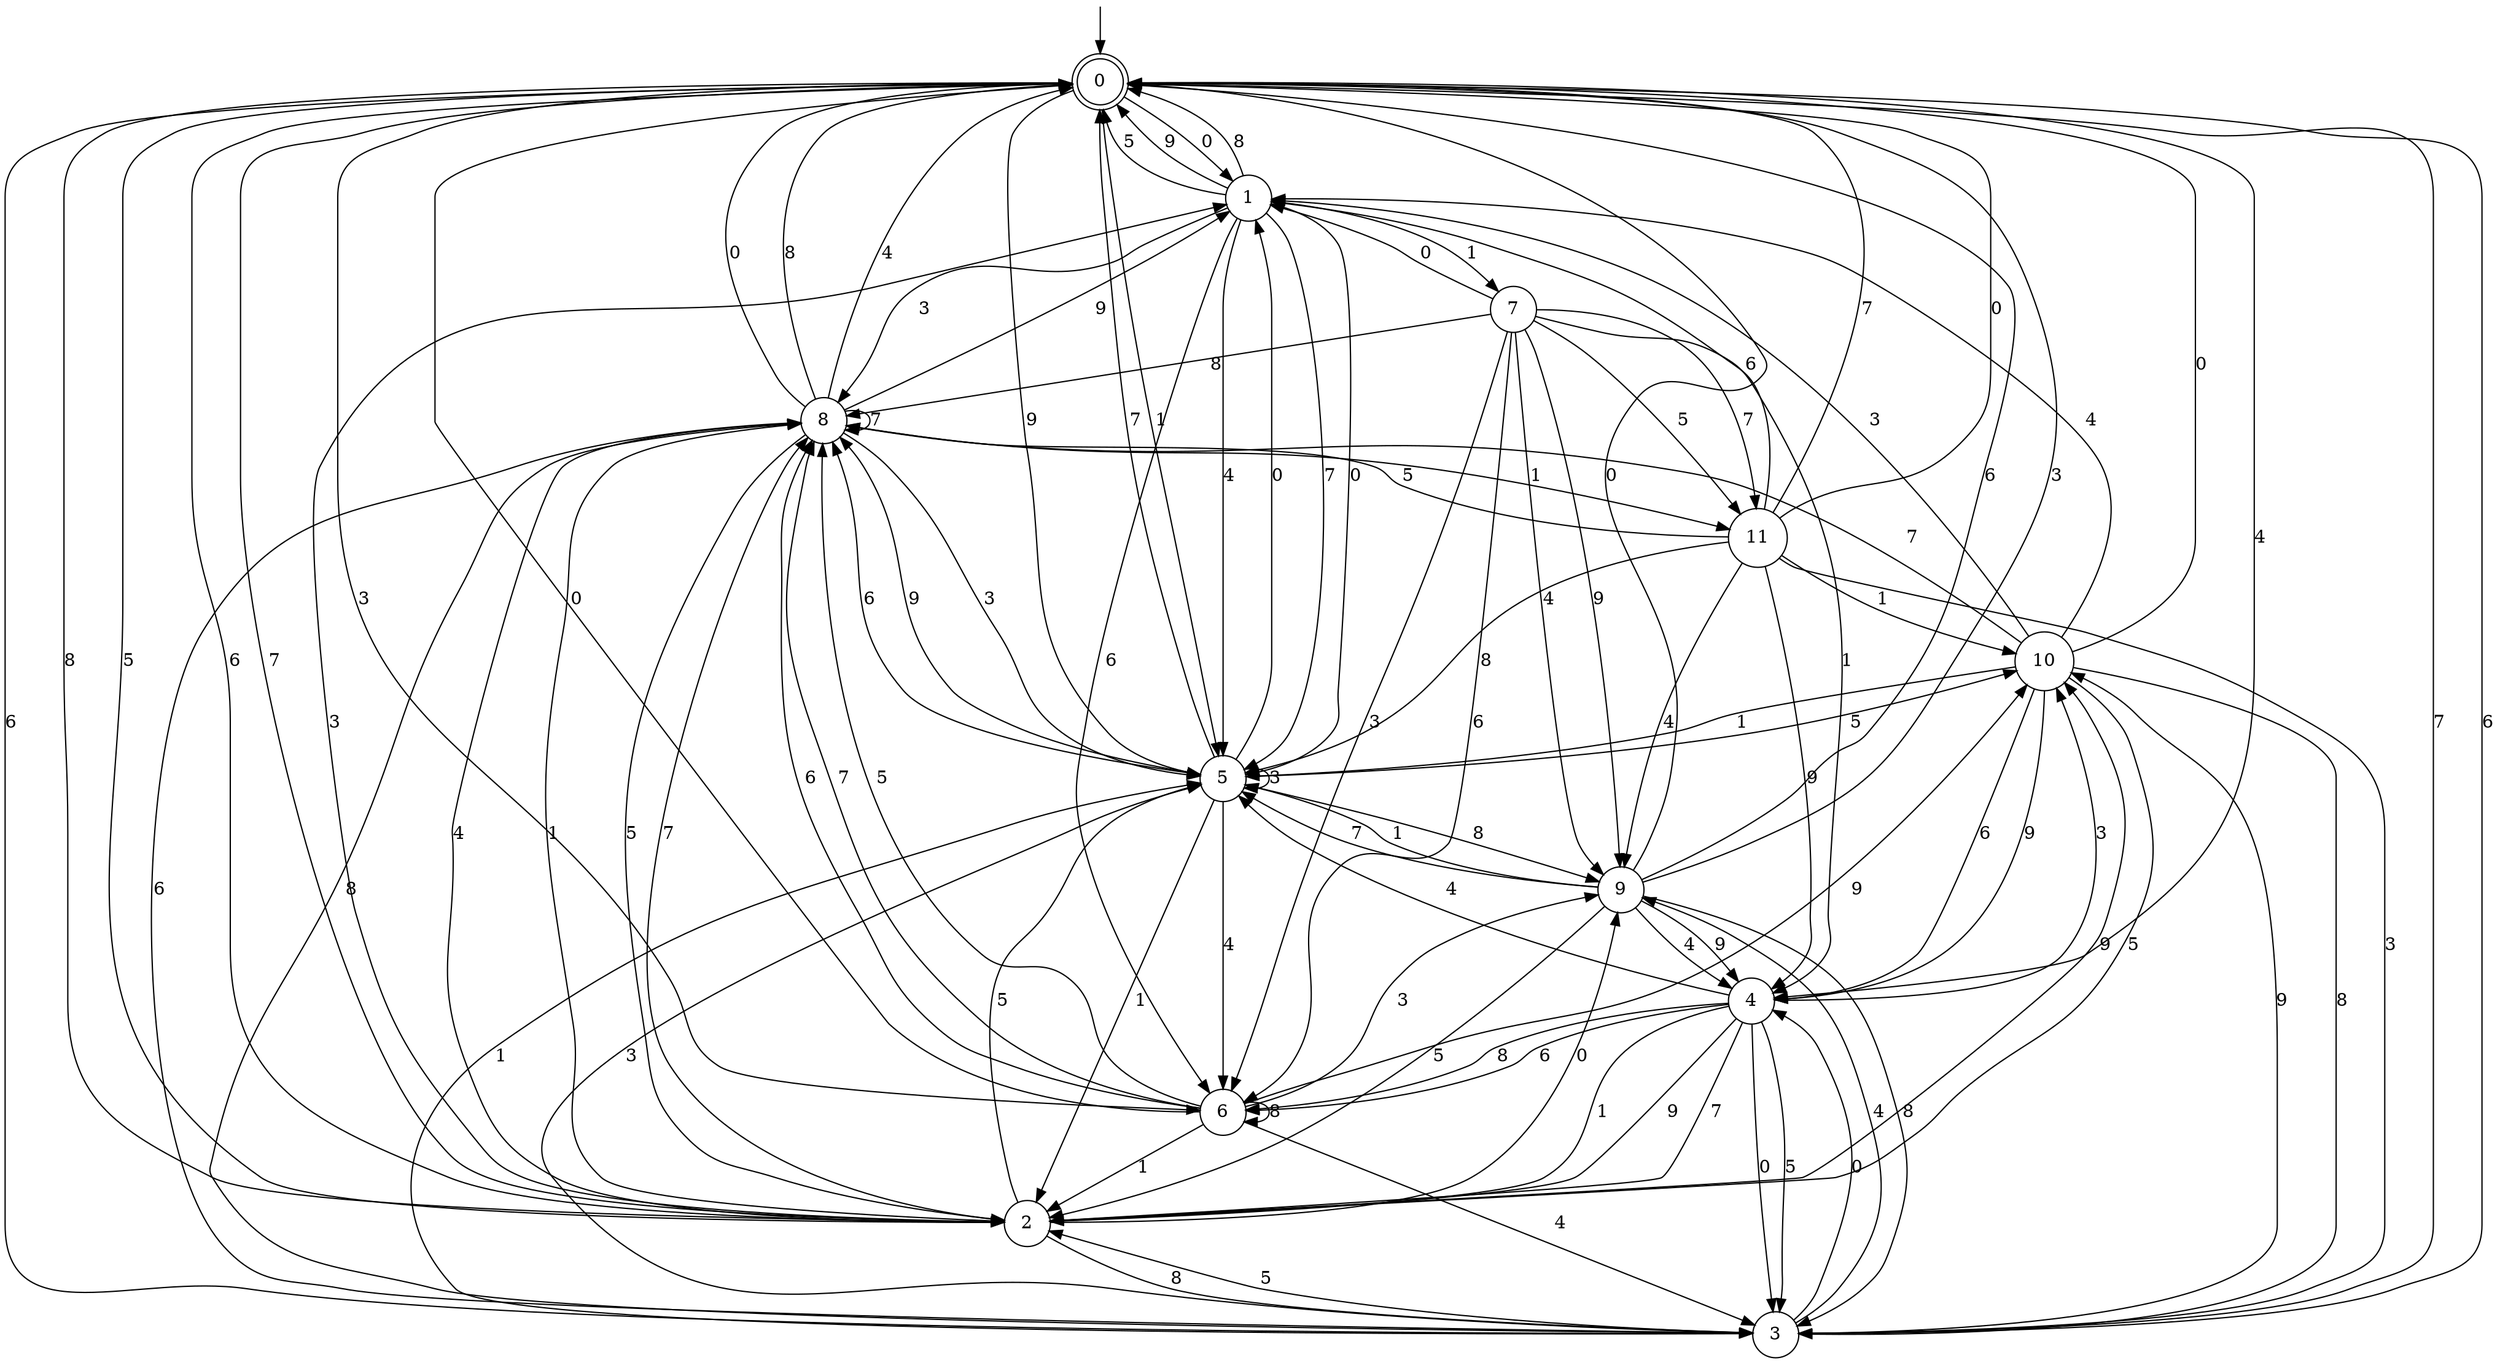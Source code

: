 digraph g {

	s0 [shape="doublecircle" label="0"];
	s1 [shape="circle" label="1"];
	s2 [shape="circle" label="2"];
	s3 [shape="circle" label="3"];
	s4 [shape="circle" label="4"];
	s5 [shape="circle" label="5"];
	s6 [shape="circle" label="6"];
	s7 [shape="circle" label="7"];
	s8 [shape="circle" label="8"];
	s9 [shape="circle" label="9"];
	s10 [shape="circle" label="10"];
	s11 [shape="circle" label="11"];
	s0 -> s1 [label="0"];
	s0 -> s2 [label="7"];
	s0 -> s2 [label="8"];
	s0 -> s3 [label="6"];
	s0 -> s4 [label="4"];
	s0 -> s2 [label="5"];
	s0 -> s5 [label="1"];
	s0 -> s6 [label="3"];
	s0 -> s5 [label="9"];
	s1 -> s5 [label="0"];
	s1 -> s5 [label="7"];
	s1 -> s0 [label="8"];
	s1 -> s6 [label="6"];
	s1 -> s5 [label="4"];
	s1 -> s0 [label="5"];
	s1 -> s7 [label="1"];
	s1 -> s8 [label="3"];
	s1 -> s0 [label="9"];
	s2 -> s9 [label="0"];
	s2 -> s8 [label="7"];
	s2 -> s3 [label="8"];
	s2 -> s0 [label="6"];
	s2 -> s8 [label="4"];
	s2 -> s5 [label="5"];
	s2 -> s8 [label="1"];
	s2 -> s1 [label="3"];
	s2 -> s10 [label="9"];
	s3 -> s4 [label="0"];
	s3 -> s0 [label="7"];
	s3 -> s8 [label="8"];
	s3 -> s0 [label="6"];
	s3 -> s9 [label="4"];
	s3 -> s2 [label="5"];
	s3 -> s5 [label="1"];
	s3 -> s5 [label="3"];
	s3 -> s10 [label="9"];
	s4 -> s3 [label="0"];
	s4 -> s2 [label="7"];
	s4 -> s6 [label="8"];
	s4 -> s6 [label="6"];
	s4 -> s5 [label="4"];
	s4 -> s3 [label="5"];
	s4 -> s2 [label="1"];
	s4 -> s10 [label="3"];
	s4 -> s2 [label="9"];
	s5 -> s1 [label="0"];
	s5 -> s0 [label="7"];
	s5 -> s9 [label="8"];
	s5 -> s8 [label="6"];
	s5 -> s6 [label="4"];
	s5 -> s10 [label="5"];
	s5 -> s2 [label="1"];
	s5 -> s5 [label="3"];
	s5 -> s8 [label="9"];
	s6 -> s0 [label="0"];
	s6 -> s8 [label="7"];
	s6 -> s6 [label="8"];
	s6 -> s8 [label="6"];
	s6 -> s3 [label="4"];
	s6 -> s8 [label="5"];
	s6 -> s2 [label="1"];
	s6 -> s9 [label="3"];
	s6 -> s10 [label="9"];
	s7 -> s1 [label="0"];
	s7 -> s11 [label="7"];
	s7 -> s8 [label="8"];
	s7 -> s6 [label="6"];
	s7 -> s9 [label="4"];
	s7 -> s11 [label="5"];
	s7 -> s4 [label="1"];
	s7 -> s6 [label="3"];
	s7 -> s9 [label="9"];
	s8 -> s0 [label="0"];
	s8 -> s8 [label="7"];
	s8 -> s0 [label="8"];
	s8 -> s3 [label="6"];
	s8 -> s0 [label="4"];
	s8 -> s2 [label="5"];
	s8 -> s11 [label="1"];
	s8 -> s5 [label="3"];
	s8 -> s1 [label="9"];
	s9 -> s0 [label="0"];
	s9 -> s5 [label="7"];
	s9 -> s3 [label="8"];
	s9 -> s0 [label="6"];
	s9 -> s4 [label="4"];
	s9 -> s2 [label="5"];
	s9 -> s5 [label="1"];
	s9 -> s0 [label="3"];
	s9 -> s4 [label="9"];
	s10 -> s0 [label="0"];
	s10 -> s8 [label="7"];
	s10 -> s3 [label="8"];
	s10 -> s4 [label="6"];
	s10 -> s1 [label="4"];
	s10 -> s2 [label="5"];
	s10 -> s5 [label="1"];
	s10 -> s1 [label="3"];
	s10 -> s4 [label="9"];
	s11 -> s0 [label="0"];
	s11 -> s0 [label="7"];
	s11 -> s5 [label="8"];
	s11 -> s1 [label="6"];
	s11 -> s9 [label="4"];
	s11 -> s8 [label="5"];
	s11 -> s10 [label="1"];
	s11 -> s3 [label="3"];
	s11 -> s4 [label="9"];

__start0 [label="" shape="none" width="0" height="0"];
__start0 -> s0;

}
